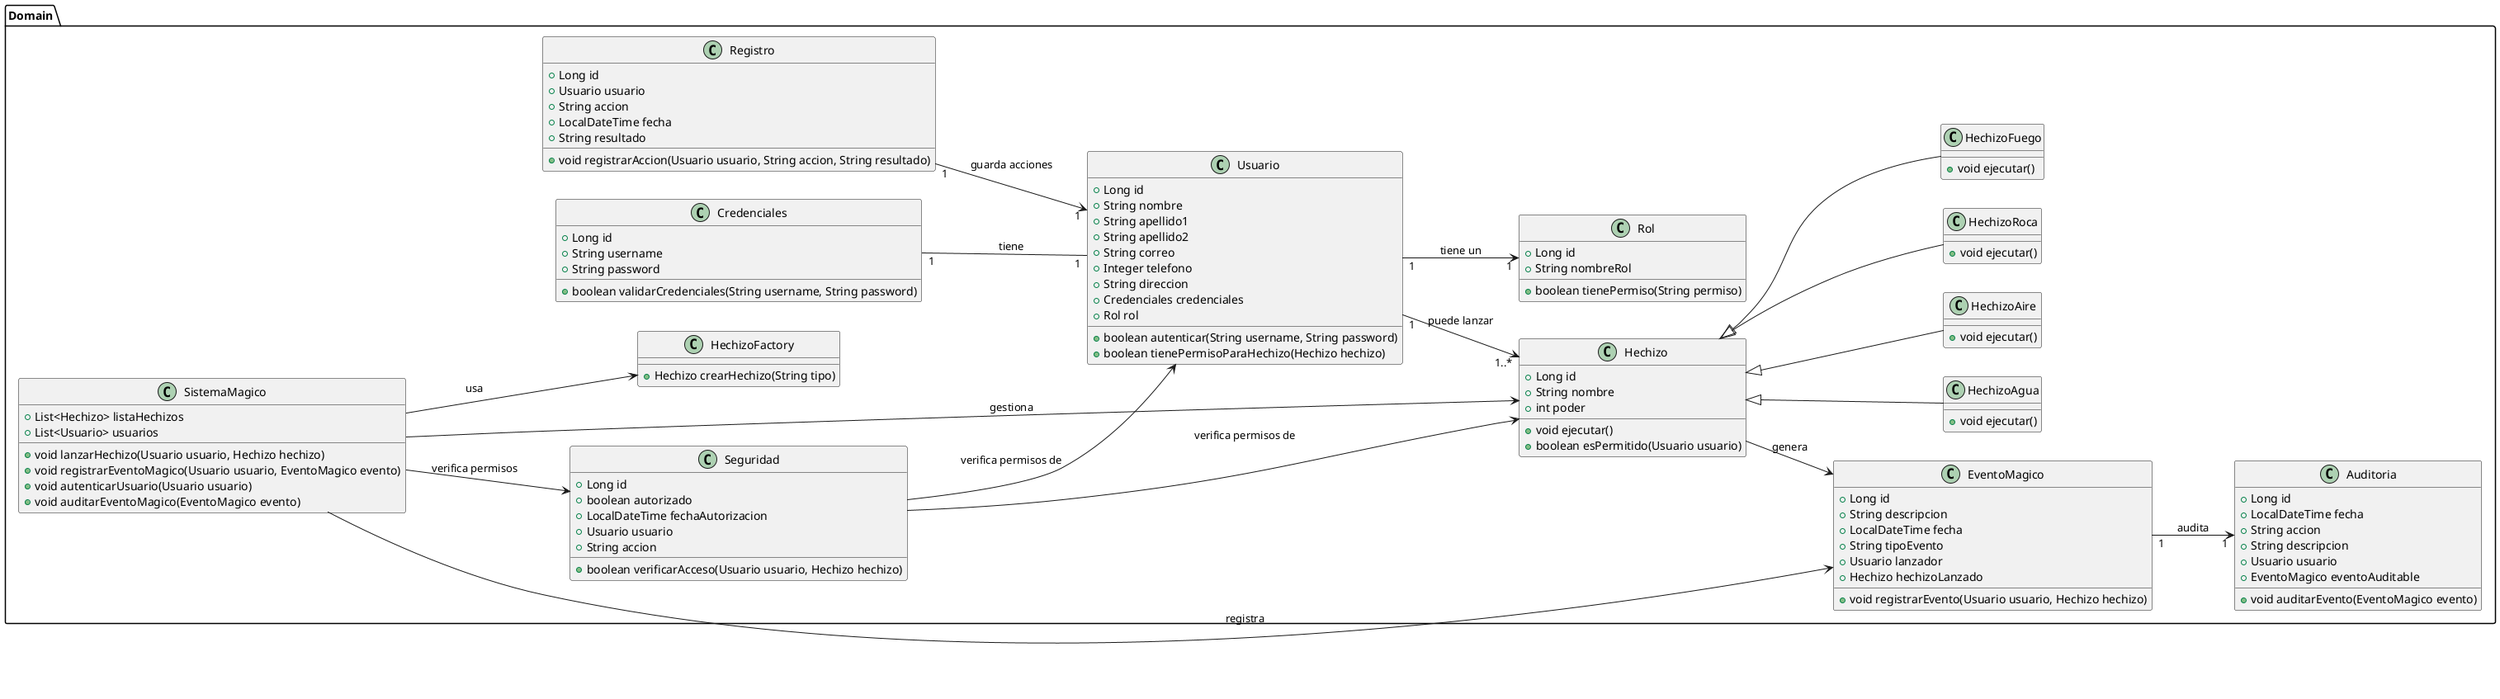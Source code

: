 @startuml
left to right direction

package "Domain" {

    class Credenciales {
        + Long id
        + String username
        + String password
        + boolean validarCredenciales(String username, String password)
    }

    class Rol {
        + Long id
        + String nombreRol
        + boolean tienePermiso(String permiso)
    }

    class Usuario {
        + Long id
        + String nombre
        + String apellido1
        + String apellido2
        + String correo
        + Integer telefono
        + String direccion
        + Credenciales credenciales
        + Rol rol
        + boolean autenticar(String username, String password)
        + boolean tienePermisoParaHechizo(Hechizo hechizo)
    }

    class Hechizo {
        + Long id
        + String nombre
        + int poder
        + void ejecutar()
        + boolean esPermitido(Usuario usuario)
    }

    class HechizoFuego {
        + void ejecutar()
    }

    class HechizoAgua {
        + void ejecutar()
    }

    class HechizoAire {
        + void ejecutar()
    }

    class HechizoRoca {
        + void ejecutar()
    }

    class EventoMagico {
        + Long id
        + String descripcion
        + LocalDateTime fecha
        + String tipoEvento
        + Usuario lanzador
        + Hechizo hechizoLanzado
        + void registrarEvento(Usuario usuario, Hechizo hechizo)
    }

    class Auditoria {
        + Long id
        + LocalDateTime fecha
        + String accion
        + String descripcion
        + Usuario usuario
        + EventoMagico eventoAuditable
        + void auditarEvento(EventoMagico evento)
    }

    class Seguridad {
        + Long id
        + boolean autorizado
        + LocalDateTime fechaAutorizacion
        + Usuario usuario
        + String accion
        + boolean verificarAcceso(Usuario usuario, Hechizo hechizo)
    }

    class Registro {
        + Long id
        + Usuario usuario
        + String accion
        + LocalDateTime fecha
        + String resultado
        + void registrarAccion(Usuario usuario, String accion, String resultado)
    }

    class SistemaMagico {
        + List<Hechizo> listaHechizos
        + List<Usuario> usuarios
        + void lanzarHechizo(Usuario usuario, Hechizo hechizo)
        + void registrarEventoMagico(Usuario usuario, EventoMagico evento)
        + void autenticarUsuario(Usuario usuario)
        + void auditarEventoMagico(EventoMagico evento)
    }

    class HechizoFactory {
        + Hechizo crearHechizo(String tipo)
    }
}

Credenciales "1" -- "1" Usuario : tiene
Usuario "1" --> "1" Rol : tiene un
Usuario "1" --> "1..*" Hechizo : puede lanzar
Hechizo --> EventoMagico : genera
EventoMagico "1" --> "1" Auditoria : audita
Seguridad --> Usuario : verifica permisos de
Seguridad --> Hechizo : verifica permisos de
Registro "1" --> "1" Usuario : guarda acciones
SistemaMagico --> Hechizo : gestiona
SistemaMagico --> EventoMagico : registra
SistemaMagico --> Seguridad : verifica permisos

Hechizo <|-- HechizoFuego
Hechizo <|-- HechizoAgua
Hechizo <|-- HechizoAire
Hechizo <|-- HechizoRoca
SistemaMagico --> HechizoFactory : usa

@enduml

